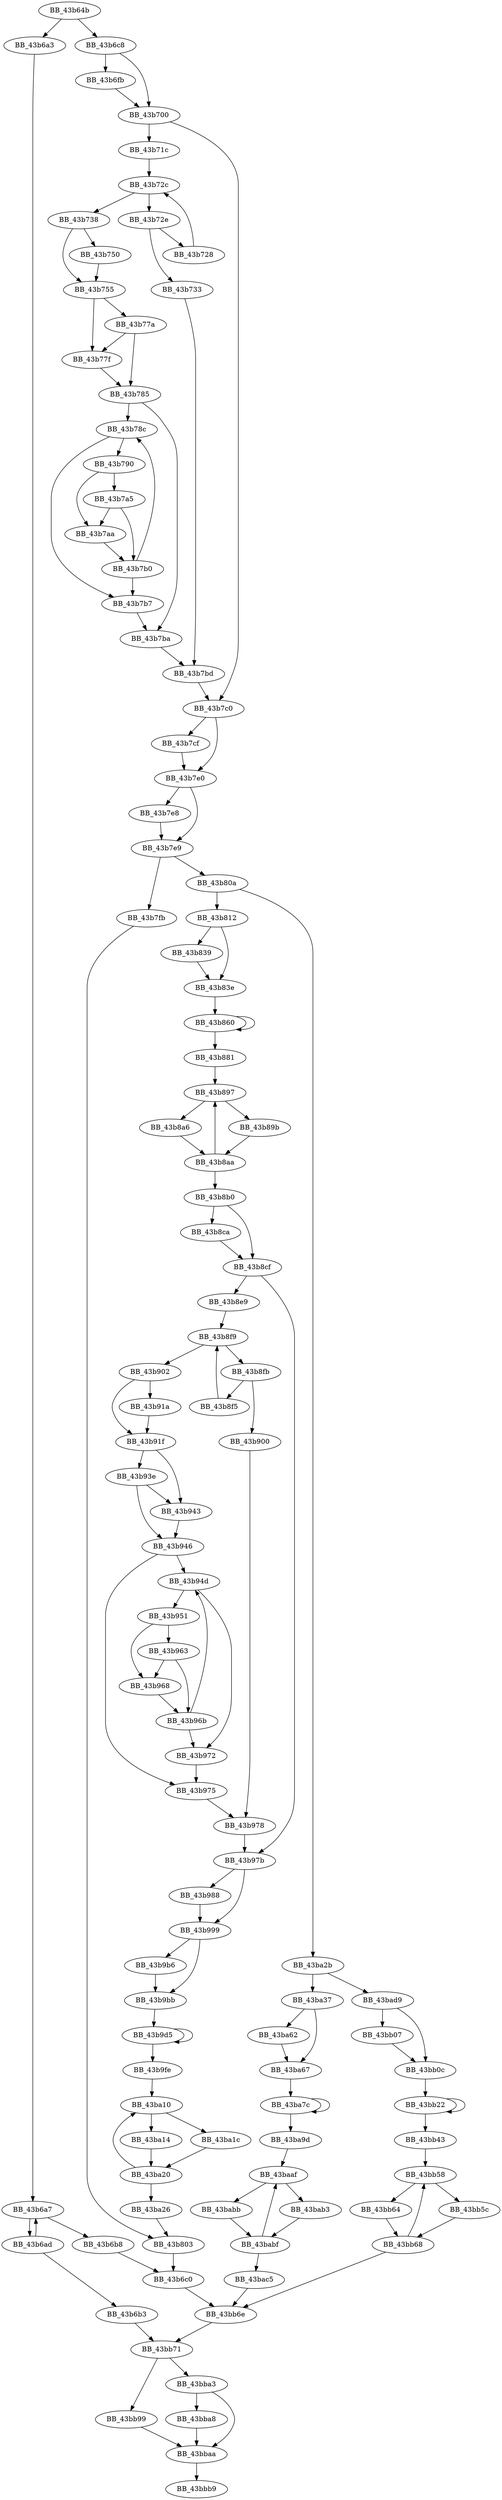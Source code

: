 DiGraph sub_43B64B{
BB_43b64b->BB_43b6a3
BB_43b64b->BB_43b6c8
BB_43b6a3->BB_43b6a7
BB_43b6a7->BB_43b6ad
BB_43b6a7->BB_43b6b8
BB_43b6ad->BB_43b6a7
BB_43b6ad->BB_43b6b3
BB_43b6b3->BB_43bb71
BB_43b6b8->BB_43b6c0
BB_43b6c0->BB_43bb6e
BB_43b6c8->BB_43b6fb
BB_43b6c8->BB_43b700
BB_43b6fb->BB_43b700
BB_43b700->BB_43b71c
BB_43b700->BB_43b7c0
BB_43b71c->BB_43b72c
BB_43b728->BB_43b72c
BB_43b72c->BB_43b72e
BB_43b72c->BB_43b738
BB_43b72e->BB_43b728
BB_43b72e->BB_43b733
BB_43b733->BB_43b7bd
BB_43b738->BB_43b750
BB_43b738->BB_43b755
BB_43b750->BB_43b755
BB_43b755->BB_43b77a
BB_43b755->BB_43b77f
BB_43b77a->BB_43b77f
BB_43b77a->BB_43b785
BB_43b77f->BB_43b785
BB_43b785->BB_43b78c
BB_43b785->BB_43b7ba
BB_43b78c->BB_43b790
BB_43b78c->BB_43b7b7
BB_43b790->BB_43b7a5
BB_43b790->BB_43b7aa
BB_43b7a5->BB_43b7aa
BB_43b7a5->BB_43b7b0
BB_43b7aa->BB_43b7b0
BB_43b7b0->BB_43b78c
BB_43b7b0->BB_43b7b7
BB_43b7b7->BB_43b7ba
BB_43b7ba->BB_43b7bd
BB_43b7bd->BB_43b7c0
BB_43b7c0->BB_43b7cf
BB_43b7c0->BB_43b7e0
BB_43b7cf->BB_43b7e0
BB_43b7e0->BB_43b7e8
BB_43b7e0->BB_43b7e9
BB_43b7e8->BB_43b7e9
BB_43b7e9->BB_43b7fb
BB_43b7e9->BB_43b80a
BB_43b7fb->BB_43b803
BB_43b803->BB_43b6c0
BB_43b80a->BB_43b812
BB_43b80a->BB_43ba2b
BB_43b812->BB_43b839
BB_43b812->BB_43b83e
BB_43b839->BB_43b83e
BB_43b83e->BB_43b860
BB_43b860->BB_43b860
BB_43b860->BB_43b881
BB_43b881->BB_43b897
BB_43b897->BB_43b89b
BB_43b897->BB_43b8a6
BB_43b89b->BB_43b8aa
BB_43b8a6->BB_43b8aa
BB_43b8aa->BB_43b897
BB_43b8aa->BB_43b8b0
BB_43b8b0->BB_43b8ca
BB_43b8b0->BB_43b8cf
BB_43b8ca->BB_43b8cf
BB_43b8cf->BB_43b8e9
BB_43b8cf->BB_43b97b
BB_43b8e9->BB_43b8f9
BB_43b8f5->BB_43b8f9
BB_43b8f9->BB_43b8fb
BB_43b8f9->BB_43b902
BB_43b8fb->BB_43b8f5
BB_43b8fb->BB_43b900
BB_43b900->BB_43b978
BB_43b902->BB_43b91a
BB_43b902->BB_43b91f
BB_43b91a->BB_43b91f
BB_43b91f->BB_43b93e
BB_43b91f->BB_43b943
BB_43b93e->BB_43b943
BB_43b93e->BB_43b946
BB_43b943->BB_43b946
BB_43b946->BB_43b94d
BB_43b946->BB_43b975
BB_43b94d->BB_43b951
BB_43b94d->BB_43b972
BB_43b951->BB_43b963
BB_43b951->BB_43b968
BB_43b963->BB_43b968
BB_43b963->BB_43b96b
BB_43b968->BB_43b96b
BB_43b96b->BB_43b94d
BB_43b96b->BB_43b972
BB_43b972->BB_43b975
BB_43b975->BB_43b978
BB_43b978->BB_43b97b
BB_43b97b->BB_43b988
BB_43b97b->BB_43b999
BB_43b988->BB_43b999
BB_43b999->BB_43b9b6
BB_43b999->BB_43b9bb
BB_43b9b6->BB_43b9bb
BB_43b9bb->BB_43b9d5
BB_43b9d5->BB_43b9d5
BB_43b9d5->BB_43b9fe
BB_43b9fe->BB_43ba10
BB_43ba10->BB_43ba14
BB_43ba10->BB_43ba1c
BB_43ba14->BB_43ba20
BB_43ba1c->BB_43ba20
BB_43ba20->BB_43ba10
BB_43ba20->BB_43ba26
BB_43ba26->BB_43b803
BB_43ba2b->BB_43ba37
BB_43ba2b->BB_43bad9
BB_43ba37->BB_43ba62
BB_43ba37->BB_43ba67
BB_43ba62->BB_43ba67
BB_43ba67->BB_43ba7c
BB_43ba7c->BB_43ba7c
BB_43ba7c->BB_43ba9d
BB_43ba9d->BB_43baaf
BB_43baaf->BB_43bab3
BB_43baaf->BB_43babb
BB_43bab3->BB_43babf
BB_43babb->BB_43babf
BB_43babf->BB_43baaf
BB_43babf->BB_43bac5
BB_43bac5->BB_43bb6e
BB_43bad9->BB_43bb07
BB_43bad9->BB_43bb0c
BB_43bb07->BB_43bb0c
BB_43bb0c->BB_43bb22
BB_43bb22->BB_43bb22
BB_43bb22->BB_43bb43
BB_43bb43->BB_43bb58
BB_43bb58->BB_43bb5c
BB_43bb58->BB_43bb64
BB_43bb5c->BB_43bb68
BB_43bb64->BB_43bb68
BB_43bb68->BB_43bb58
BB_43bb68->BB_43bb6e
BB_43bb6e->BB_43bb71
BB_43bb71->BB_43bb99
BB_43bb71->BB_43bba3
BB_43bb99->BB_43bbaa
BB_43bba3->BB_43bba8
BB_43bba3->BB_43bbaa
BB_43bba8->BB_43bbaa
BB_43bbaa->BB_43bbb9
}
